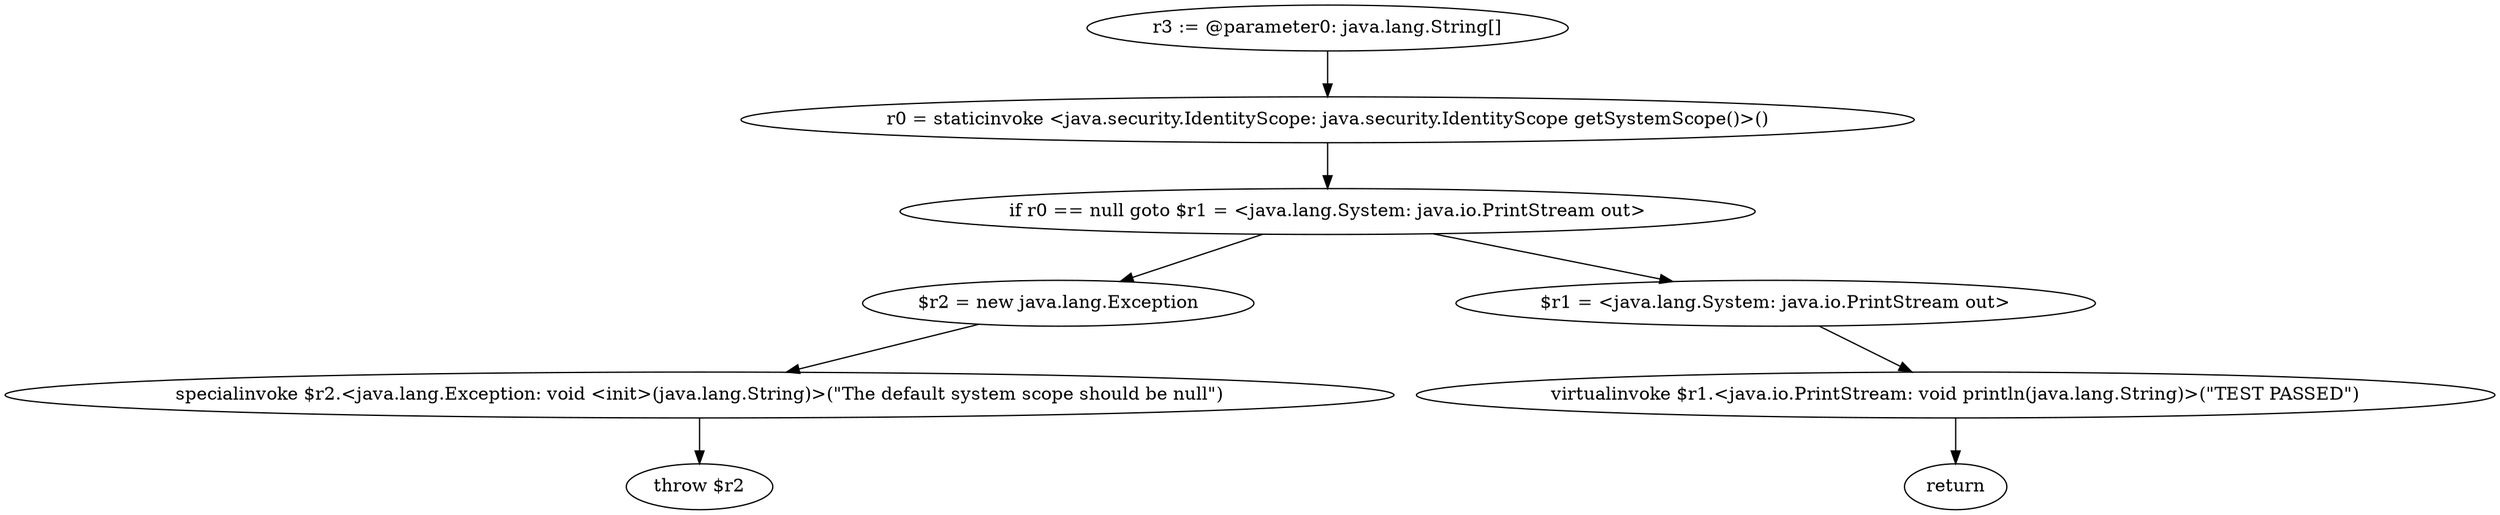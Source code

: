 digraph "unitGraph" {
    "r3 := @parameter0: java.lang.String[]"
    "r0 = staticinvoke <java.security.IdentityScope: java.security.IdentityScope getSystemScope()>()"
    "if r0 == null goto $r1 = <java.lang.System: java.io.PrintStream out>"
    "$r2 = new java.lang.Exception"
    "specialinvoke $r2.<java.lang.Exception: void <init>(java.lang.String)>(\"The default system scope should be null\")"
    "throw $r2"
    "$r1 = <java.lang.System: java.io.PrintStream out>"
    "virtualinvoke $r1.<java.io.PrintStream: void println(java.lang.String)>(\"TEST PASSED\")"
    "return"
    "r3 := @parameter0: java.lang.String[]"->"r0 = staticinvoke <java.security.IdentityScope: java.security.IdentityScope getSystemScope()>()";
    "r0 = staticinvoke <java.security.IdentityScope: java.security.IdentityScope getSystemScope()>()"->"if r0 == null goto $r1 = <java.lang.System: java.io.PrintStream out>";
    "if r0 == null goto $r1 = <java.lang.System: java.io.PrintStream out>"->"$r2 = new java.lang.Exception";
    "if r0 == null goto $r1 = <java.lang.System: java.io.PrintStream out>"->"$r1 = <java.lang.System: java.io.PrintStream out>";
    "$r2 = new java.lang.Exception"->"specialinvoke $r2.<java.lang.Exception: void <init>(java.lang.String)>(\"The default system scope should be null\")";
    "specialinvoke $r2.<java.lang.Exception: void <init>(java.lang.String)>(\"The default system scope should be null\")"->"throw $r2";
    "$r1 = <java.lang.System: java.io.PrintStream out>"->"virtualinvoke $r1.<java.io.PrintStream: void println(java.lang.String)>(\"TEST PASSED\")";
    "virtualinvoke $r1.<java.io.PrintStream: void println(java.lang.String)>(\"TEST PASSED\")"->"return";
}
